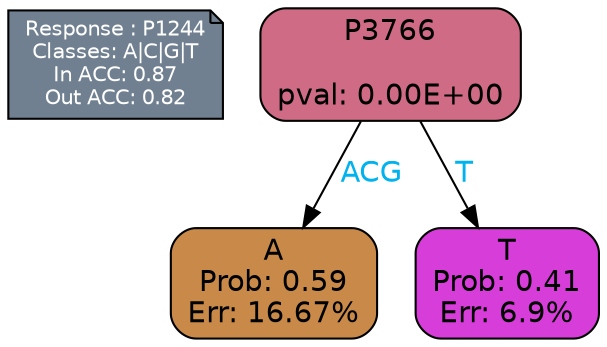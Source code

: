 digraph Tree {
node [shape=box, style="filled, rounded", color="black", fontname=helvetica] ;
graph [ranksep=equally, splines=polylines, bgcolor=transparent, dpi=600] ;
edge [fontname=helvetica] ;
LEGEND [label="Response : P1244
Classes: A|C|G|T
In ACC: 0.87
Out ACC: 0.82
",shape=note,align=left,style=filled,fillcolor="slategray",fontcolor="white",fontsize=10];1 [label="P3766

pval: 0.00E+00", fillcolor="#cf6b84"] ;
2 [label="A
Prob: 0.59
Err: 16.67%", fillcolor="#c98a49"] ;
3 [label="T
Prob: 0.41
Err: 6.9%", fillcolor="#d73dd9"] ;
1 -> 2 [label="ACG",fontcolor=deepskyblue2] ;
1 -> 3 [label="T",fontcolor=deepskyblue2] ;
{rank = same; 2;3;}{rank = same; LEGEND;1;}}